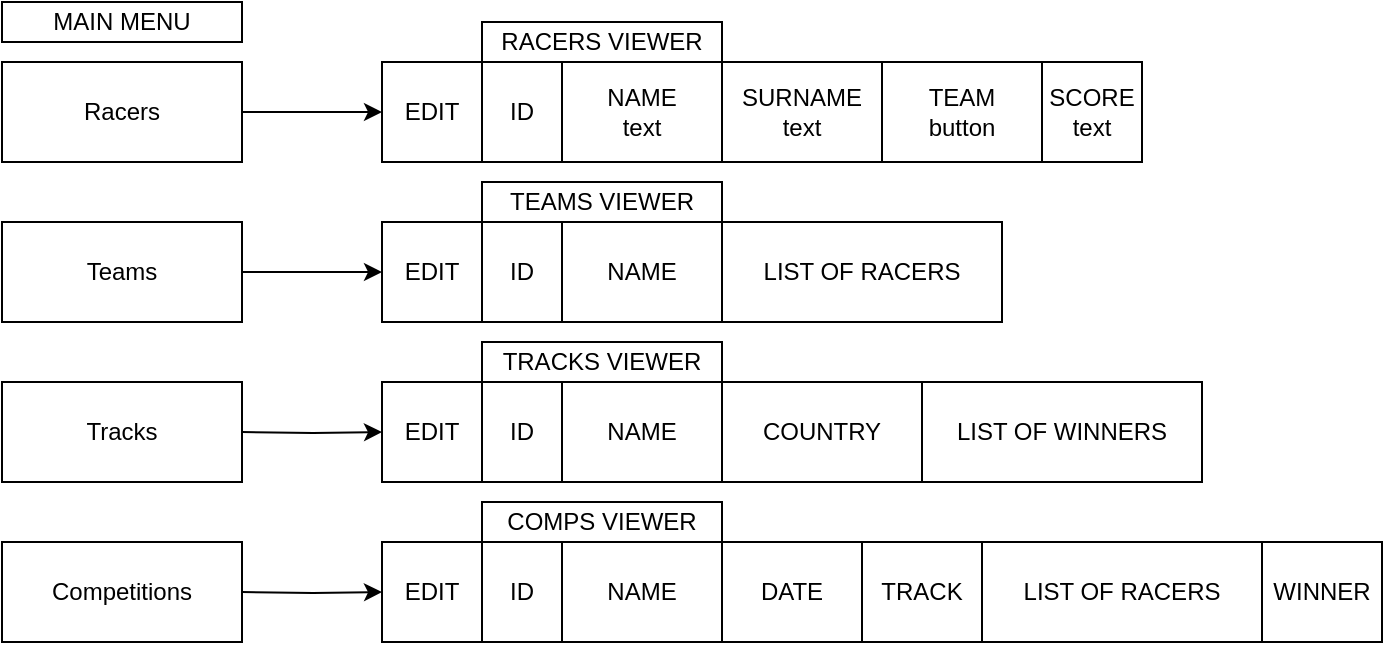 <mxfile version="14.6.11" type="device"><diagram id="IKQUjbZkQv-3ZyffCF1U" name="Page-1"><mxGraphModel dx="780" dy="784" grid="1" gridSize="10" guides="1" tooltips="1" connect="1" arrows="1" fold="1" page="1" pageScale="1" pageWidth="827" pageHeight="1169" math="0" shadow="0"><root><mxCell id="0"/><mxCell id="1" parent="0"/><mxCell id="1UykDHi19oa0_FnBjMJ1-1" value="MAIN MENU" style="rounded=0;whiteSpace=wrap;html=1;" vertex="1" parent="1"><mxGeometry x="80" y="40" width="120" height="20" as="geometry"/></mxCell><mxCell id="1UykDHi19oa0_FnBjMJ1-7" style="edgeStyle=orthogonalEdgeStyle;rounded=0;orthogonalLoop=1;jettySize=auto;html=1;entryX=0;entryY=0.5;entryDx=0;entryDy=0;" edge="1" parent="1" source="1UykDHi19oa0_FnBjMJ1-2" target="1UykDHi19oa0_FnBjMJ1-39"><mxGeometry relative="1" as="geometry"><mxPoint x="410" y="85" as="targetPoint"/></mxGeometry></mxCell><mxCell id="1UykDHi19oa0_FnBjMJ1-2" value="Racers" style="rounded=0;whiteSpace=wrap;html=1;" vertex="1" parent="1"><mxGeometry x="80" y="70" width="120" height="50" as="geometry"/></mxCell><mxCell id="1UykDHi19oa0_FnBjMJ1-4" value="Teams" style="rounded=0;whiteSpace=wrap;html=1;" vertex="1" parent="1"><mxGeometry x="80" y="150" width="120" height="50" as="geometry"/></mxCell><mxCell id="1UykDHi19oa0_FnBjMJ1-5" value="Tracks" style="rounded=0;whiteSpace=wrap;html=1;" vertex="1" parent="1"><mxGeometry x="80" y="230" width="120" height="50" as="geometry"/></mxCell><mxCell id="1UykDHi19oa0_FnBjMJ1-6" value="Competitions" style="rounded=0;whiteSpace=wrap;html=1;" vertex="1" parent="1"><mxGeometry x="80" y="310" width="120" height="50" as="geometry"/></mxCell><mxCell id="1UykDHi19oa0_FnBjMJ1-9" value="ID" style="rounded=0;whiteSpace=wrap;html=1;" vertex="1" parent="1"><mxGeometry x="320" y="70" width="40" height="50" as="geometry"/></mxCell><mxCell id="1UykDHi19oa0_FnBjMJ1-10" value="NAME&lt;br&gt;text" style="rounded=0;whiteSpace=wrap;html=1;" vertex="1" parent="1"><mxGeometry x="360" y="70" width="80" height="50" as="geometry"/></mxCell><mxCell id="1UykDHi19oa0_FnBjMJ1-11" value="SURNAME&lt;br&gt;text" style="rounded=0;whiteSpace=wrap;html=1;" vertex="1" parent="1"><mxGeometry x="440" y="70" width="80" height="50" as="geometry"/></mxCell><mxCell id="1UykDHi19oa0_FnBjMJ1-12" value="TEAM&lt;br&gt;button" style="rounded=0;whiteSpace=wrap;html=1;" vertex="1" parent="1"><mxGeometry x="520" y="70" width="80" height="50" as="geometry"/></mxCell><mxCell id="1UykDHi19oa0_FnBjMJ1-13" value="SCORE&lt;br&gt;text" style="rounded=0;whiteSpace=wrap;html=1;" vertex="1" parent="1"><mxGeometry x="600" y="70" width="50" height="50" as="geometry"/></mxCell><mxCell id="1UykDHi19oa0_FnBjMJ1-15" style="edgeStyle=orthogonalEdgeStyle;rounded=0;orthogonalLoop=1;jettySize=auto;html=1;exitX=1;exitY=0.5;exitDx=0;exitDy=0;entryX=0;entryY=0.5;entryDx=0;entryDy=0;" edge="1" parent="1" source="1UykDHi19oa0_FnBjMJ1-4" target="1UykDHi19oa0_FnBjMJ1-40"><mxGeometry relative="1" as="geometry"><mxPoint x="250" y="175" as="targetPoint"/><mxPoint x="200" y="165" as="sourcePoint"/></mxGeometry></mxCell><mxCell id="1UykDHi19oa0_FnBjMJ1-16" value="ID" style="rounded=0;whiteSpace=wrap;html=1;" vertex="1" parent="1"><mxGeometry x="320" y="150" width="40" height="50" as="geometry"/></mxCell><mxCell id="1UykDHi19oa0_FnBjMJ1-17" value="NAME" style="rounded=0;whiteSpace=wrap;html=1;" vertex="1" parent="1"><mxGeometry x="360" y="150" width="80" height="50" as="geometry"/></mxCell><mxCell id="1UykDHi19oa0_FnBjMJ1-18" value="LIST OF RACERS" style="rounded=0;whiteSpace=wrap;html=1;" vertex="1" parent="1"><mxGeometry x="440" y="150" width="140" height="50" as="geometry"/></mxCell><mxCell id="1UykDHi19oa0_FnBjMJ1-22" value="ID" style="rounded=0;whiteSpace=wrap;html=1;" vertex="1" parent="1"><mxGeometry x="320" y="230" width="40" height="50" as="geometry"/></mxCell><mxCell id="1UykDHi19oa0_FnBjMJ1-23" value="NAME" style="rounded=0;whiteSpace=wrap;html=1;" vertex="1" parent="1"><mxGeometry x="360" y="230" width="80" height="50" as="geometry"/></mxCell><mxCell id="1UykDHi19oa0_FnBjMJ1-24" value="COUNTRY" style="rounded=0;whiteSpace=wrap;html=1;" vertex="1" parent="1"><mxGeometry x="440" y="230" width="100" height="50" as="geometry"/></mxCell><mxCell id="1UykDHi19oa0_FnBjMJ1-26" value="LIST OF WINNERS" style="rounded=0;whiteSpace=wrap;html=1;" vertex="1" parent="1"><mxGeometry x="540" y="230" width="140" height="50" as="geometry"/></mxCell><mxCell id="1UykDHi19oa0_FnBjMJ1-28" value="ID" style="rounded=0;whiteSpace=wrap;html=1;" vertex="1" parent="1"><mxGeometry x="320" y="310" width="40" height="50" as="geometry"/></mxCell><mxCell id="1UykDHi19oa0_FnBjMJ1-29" value="NAME" style="rounded=0;whiteSpace=wrap;html=1;" vertex="1" parent="1"><mxGeometry x="360" y="310" width="80" height="50" as="geometry"/></mxCell><mxCell id="1UykDHi19oa0_FnBjMJ1-30" value="DATE" style="rounded=0;whiteSpace=wrap;html=1;" vertex="1" parent="1"><mxGeometry x="440" y="310" width="70" height="50" as="geometry"/></mxCell><mxCell id="1UykDHi19oa0_FnBjMJ1-31" value="TRACK" style="rounded=0;whiteSpace=wrap;html=1;" vertex="1" parent="1"><mxGeometry x="510" y="310" width="60" height="50" as="geometry"/></mxCell><mxCell id="1UykDHi19oa0_FnBjMJ1-32" value="WINNER" style="rounded=0;whiteSpace=wrap;html=1;" vertex="1" parent="1"><mxGeometry x="710" y="310" width="60" height="50" as="geometry"/></mxCell><mxCell id="1UykDHi19oa0_FnBjMJ1-34" value="LIST OF RACERS" style="rounded=0;whiteSpace=wrap;html=1;" vertex="1" parent="1"><mxGeometry x="570" y="310" width="140" height="50" as="geometry"/></mxCell><mxCell id="1UykDHi19oa0_FnBjMJ1-35" value="RACERS VIEWER" style="rounded=0;whiteSpace=wrap;html=1;" vertex="1" parent="1"><mxGeometry x="320" y="50" width="120" height="20" as="geometry"/></mxCell><mxCell id="1UykDHi19oa0_FnBjMJ1-36" value="TEAMS VIEWER" style="rounded=0;whiteSpace=wrap;html=1;" vertex="1" parent="1"><mxGeometry x="320" y="130" width="120" height="20" as="geometry"/></mxCell><mxCell id="1UykDHi19oa0_FnBjMJ1-37" value="TRACKS VIEWER" style="rounded=0;whiteSpace=wrap;html=1;" vertex="1" parent="1"><mxGeometry x="320" y="210" width="120" height="20" as="geometry"/></mxCell><mxCell id="1UykDHi19oa0_FnBjMJ1-38" value="COMPS VIEWER" style="rounded=0;whiteSpace=wrap;html=1;" vertex="1" parent="1"><mxGeometry x="320" y="290" width="120" height="20" as="geometry"/></mxCell><mxCell id="1UykDHi19oa0_FnBjMJ1-39" value="EDIT" style="rounded=0;whiteSpace=wrap;html=1;" vertex="1" parent="1"><mxGeometry x="270" y="70" width="50" height="50" as="geometry"/></mxCell><mxCell id="1UykDHi19oa0_FnBjMJ1-40" value="EDIT" style="rounded=0;whiteSpace=wrap;html=1;" vertex="1" parent="1"><mxGeometry x="270" y="150" width="50" height="50" as="geometry"/></mxCell><mxCell id="1UykDHi19oa0_FnBjMJ1-44" style="edgeStyle=orthogonalEdgeStyle;rounded=0;orthogonalLoop=1;jettySize=auto;html=1;exitX=1;exitY=0.5;exitDx=0;exitDy=0;entryX=0;entryY=0.5;entryDx=0;entryDy=0;" edge="1" parent="1" target="1UykDHi19oa0_FnBjMJ1-45"><mxGeometry relative="1" as="geometry"><mxPoint x="250" y="255" as="targetPoint"/><mxPoint x="200" y="255" as="sourcePoint"/></mxGeometry></mxCell><mxCell id="1UykDHi19oa0_FnBjMJ1-45" value="EDIT" style="rounded=0;whiteSpace=wrap;html=1;" vertex="1" parent="1"><mxGeometry x="270" y="230" width="50" height="50" as="geometry"/></mxCell><mxCell id="1UykDHi19oa0_FnBjMJ1-46" style="edgeStyle=orthogonalEdgeStyle;rounded=0;orthogonalLoop=1;jettySize=auto;html=1;exitX=1;exitY=0.5;exitDx=0;exitDy=0;entryX=0;entryY=0.5;entryDx=0;entryDy=0;" edge="1" parent="1" target="1UykDHi19oa0_FnBjMJ1-47"><mxGeometry relative="1" as="geometry"><mxPoint x="250" y="335" as="targetPoint"/><mxPoint x="200" y="335" as="sourcePoint"/></mxGeometry></mxCell><mxCell id="1UykDHi19oa0_FnBjMJ1-47" value="EDIT" style="rounded=0;whiteSpace=wrap;html=1;" vertex="1" parent="1"><mxGeometry x="270" y="310" width="50" height="50" as="geometry"/></mxCell></root></mxGraphModel></diagram></mxfile>